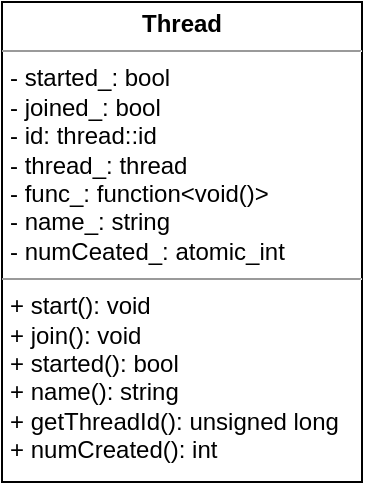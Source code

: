 <mxfile>
    <diagram id="hw9LHlyqZfxn1Lwj5IWQ" name="第 1 页">
        <mxGraphModel dx="430" dy="591" grid="1" gridSize="10" guides="1" tooltips="1" connect="1" arrows="1" fold="1" page="1" pageScale="1" pageWidth="827" pageHeight="1169" math="0" shadow="0">
            <root>
                <mxCell id="0"/>
                <mxCell id="1" parent="0"/>
                <mxCell id="2" value="&lt;p style=&quot;margin:0px;margin-top:4px;text-align:center;&quot;&gt;&lt;b&gt;Thread&lt;/b&gt;&lt;/p&gt;&lt;hr size=&quot;1&quot;&gt;&lt;p style=&quot;margin:0px;margin-left:4px;&quot;&gt;- started_: bool&lt;/p&gt;&lt;p style=&quot;margin:0px;margin-left:4px;&quot;&gt;- joined_: bool&amp;nbsp;&lt;/p&gt;&lt;p style=&quot;margin:0px;margin-left:4px;&quot;&gt;- id: thread::id&lt;/p&gt;&lt;p style=&quot;margin:0px;margin-left:4px;&quot;&gt;- thread_: thread&lt;/p&gt;&lt;p style=&quot;margin:0px;margin-left:4px;&quot;&gt;- func_: function&amp;lt;void()&amp;gt;&lt;/p&gt;&lt;p style=&quot;margin:0px;margin-left:4px;&quot;&gt;- name_: string&lt;/p&gt;&lt;p style=&quot;margin:0px;margin-left:4px;&quot;&gt;- numCeated_: atomic_int&lt;/p&gt;&lt;hr size=&quot;1&quot;&gt;&lt;p style=&quot;margin:0px;margin-left:4px;&quot;&gt;+ start(): void&lt;/p&gt;&lt;p style=&quot;margin:0px;margin-left:4px;&quot;&gt;+ join(): void&lt;/p&gt;&lt;p style=&quot;margin:0px;margin-left:4px;&quot;&gt;+ started(): bool&lt;/p&gt;&lt;p style=&quot;margin:0px;margin-left:4px;&quot;&gt;+ name(): string&lt;/p&gt;&lt;p style=&quot;margin:0px;margin-left:4px;&quot;&gt;+ getThreadId(): unsigned long&lt;/p&gt;&lt;p style=&quot;margin:0px;margin-left:4px;&quot;&gt;+ numCreated(): int&lt;/p&gt;" style="verticalAlign=top;align=left;overflow=fill;fontSize=12;fontFamily=Helvetica;html=1;" parent="1" vertex="1">
                    <mxGeometry x="190" y="130" width="180" height="240" as="geometry"/>
                </mxCell>
            </root>
        </mxGraphModel>
    </diagram>
</mxfile>